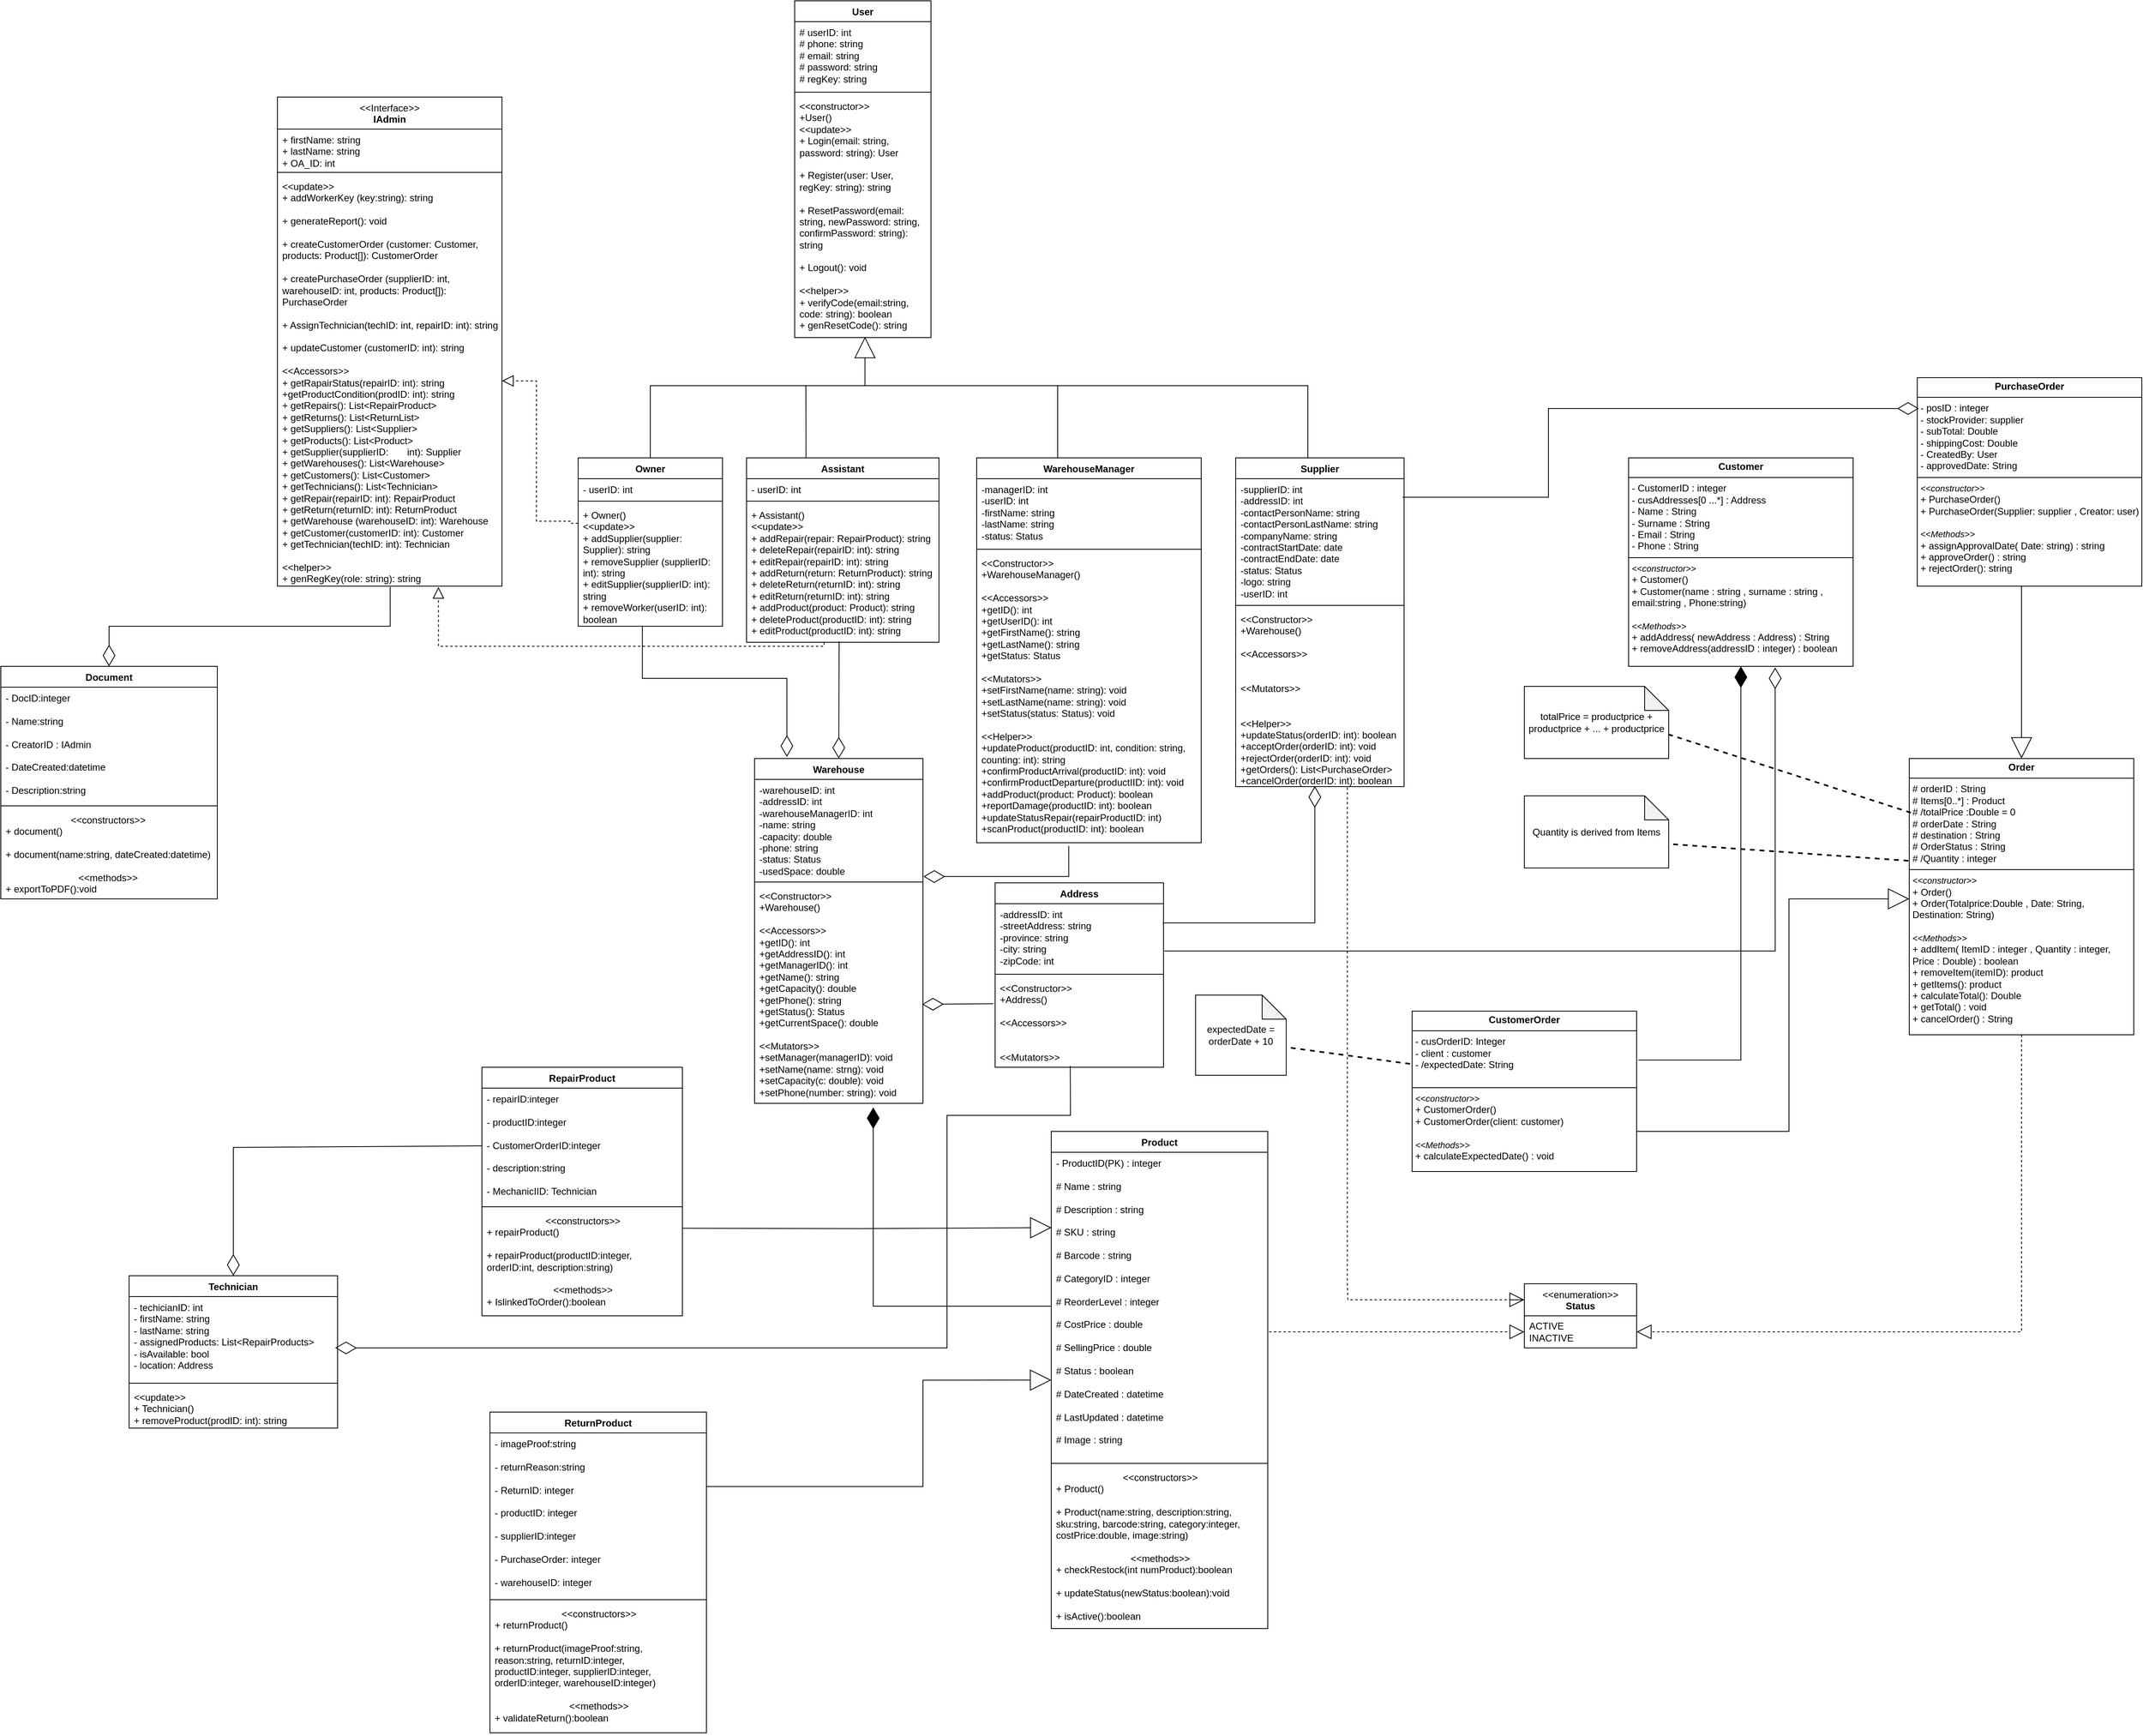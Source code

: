 <mxfile version="26.2.14">
  <diagram name="Page-1" id="67mEQ3bD3SATNO0_kSLx">
    <mxGraphModel dx="4377" dy="3923" grid="1" gridSize="10" guides="1" tooltips="1" connect="1" arrows="1" fold="1" page="1" pageScale="1" pageWidth="1654" pageHeight="2336" math="0" shadow="0">
      <root>
        <mxCell id="0" />
        <mxCell id="1" parent="0" />
        <mxCell id="h5izX7Lc-cmQl7pxuo6J-21" style="edgeStyle=orthogonalEdgeStyle;rounded=0;orthogonalLoop=1;jettySize=auto;html=1;endArrow=none;endFill=0;startFill=0;exitX=0.309;exitY=-0.002;exitDx=0;exitDy=0;exitPerimeter=0;" parent="1" source="84JUle1HEZxzxlgHdbqw-104" edge="1">
          <mxGeometry relative="1" as="geometry">
            <mxPoint x="500" y="210" as="targetPoint" />
            <mxPoint x="400" y="280" as="sourcePoint" />
            <Array as="points">
              <mxPoint x="404" y="280" />
              <mxPoint x="404" y="210" />
            </Array>
          </mxGeometry>
        </mxCell>
        <mxCell id="h5izX7Lc-cmQl7pxuo6J-22" style="edgeStyle=orthogonalEdgeStyle;rounded=0;orthogonalLoop=1;jettySize=auto;html=1;exitX=0.5;exitY=0;exitDx=0;exitDy=0;endArrow=block;endFill=0;entryX=0.516;entryY=0.997;entryDx=0;entryDy=0;entryPerimeter=0;endSize=24;" parent="1" target="84JUle1HEZxzxlgHdbqw-94" edge="1">
          <mxGeometry relative="1" as="geometry">
            <mxPoint x="717.0" y="300.0" as="sourcePoint" />
            <mxPoint x="160" y="430" as="targetPoint" />
            <Array as="points">
              <mxPoint x="718" y="300" />
              <mxPoint x="718" y="210" />
              <mxPoint x="478" y="210" />
            </Array>
          </mxGeometry>
        </mxCell>
        <mxCell id="h5izX7Lc-cmQl7pxuo6J-24" style="edgeStyle=orthogonalEdgeStyle;rounded=0;orthogonalLoop=1;jettySize=auto;html=1;endArrow=none;endFill=0;startFill=0;exitX=0.422;exitY=0.013;exitDx=0;exitDy=0;exitPerimeter=0;" parent="1" source="84JUle1HEZxzxlgHdbqw-119" edge="1">
          <mxGeometry relative="1" as="geometry">
            <mxPoint x="977" y="300" as="sourcePoint" />
            <mxPoint x="480" y="210" as="targetPoint" />
            <Array as="points">
              <mxPoint x="1029" y="300" />
              <mxPoint x="1030" y="300" />
              <mxPoint x="1030" y="210" />
            </Array>
          </mxGeometry>
        </mxCell>
        <mxCell id="h5izX7Lc-cmQl7pxuo6J-37" style="edgeStyle=orthogonalEdgeStyle;rounded=0;orthogonalLoop=1;jettySize=auto;html=1;exitX=1.002;exitY=0.328;exitDx=0;exitDy=0;endArrow=block;endFill=0;startFill=0;exitPerimeter=0;entryX=0;entryY=0.74;entryDx=0;entryDy=0;entryPerimeter=0;endSize=24;" parent="1" source="84JUle1HEZxzxlgHdbqw-27" target="84JUle1HEZxzxlgHdbqw-36" edge="1">
          <mxGeometry relative="1" as="geometry">
            <Array as="points">
              <mxPoint x="550" y="1583" />
              <mxPoint x="550" y="1450" />
            </Array>
            <mxPoint x="540" y="684.5" as="sourcePoint" />
            <mxPoint x="563" y="1080" as="targetPoint" />
          </mxGeometry>
        </mxCell>
        <mxCell id="h5izX7Lc-cmQl7pxuo6J-38" value="" style="rounded=0;orthogonalLoop=1;jettySize=auto;html=1;entryX=0;entryY=0.5;entryDx=0;entryDy=0;endArrow=block;endFill=0;exitX=0.999;exitY=0.915;exitDx=0;exitDy=0;exitPerimeter=0;endSize=24;edgeStyle=orthogonalEdgeStyle;" parent="1" edge="1">
          <mxGeometry relative="1" as="geometry">
            <mxPoint x="250.0" y="1260.78" as="sourcePoint" />
            <mxPoint x="710.25" y="1260" as="targetPoint" />
          </mxGeometry>
        </mxCell>
        <mxCell id="h5izX7Lc-cmQl7pxuo6J-53" style="edgeStyle=orthogonalEdgeStyle;rounded=0;orthogonalLoop=1;jettySize=auto;html=1;endArrow=block;endFill=0;entryX=0.5;entryY=0;entryDx=0;entryDy=0;exitX=0.5;exitY=1;exitDx=0;exitDy=0;endSize=24;" parent="1" source="Il5EfT5wbqOly2w4aAYS-8" target="Il5EfT5wbqOly2w4aAYS-1" edge="1">
          <mxGeometry relative="1" as="geometry">
            <mxPoint x="1460" y="499.059" as="sourcePoint" />
            <mxPoint x="1360" y="690" as="targetPoint" />
            <Array as="points">
              <mxPoint x="1920" y="460" />
            </Array>
          </mxGeometry>
        </mxCell>
        <mxCell id="h5izX7Lc-cmQl7pxuo6J-54" style="edgeStyle=orthogonalEdgeStyle;rounded=0;orthogonalLoop=1;jettySize=auto;html=1;endArrow=block;endFill=0;exitX=1;exitY=0.75;exitDx=0;exitDy=0;endSize=24;" parent="1" source="Il5EfT5wbqOly2w4aAYS-4" edge="1">
          <mxGeometry relative="1" as="geometry">
            <mxPoint x="1320" y="949" as="sourcePoint" />
            <mxPoint x="1780" y="850" as="targetPoint" />
            <Array as="points">
              <mxPoint x="1630" y="1140" />
              <mxPoint x="1630" y="850" />
            </Array>
          </mxGeometry>
        </mxCell>
        <mxCell id="h5izX7Lc-cmQl7pxuo6J-67" value="" style="endArrow=diamondThin;endFill=0;endSize=24;html=1;rounded=0;edgeStyle=orthogonalEdgeStyle;exitX=0.445;exitY=0.998;exitDx=0;exitDy=0;exitPerimeter=0;entryX=0.192;entryY=-0.005;entryDx=0;entryDy=0;entryPerimeter=0;" parent="1" target="84JUle1HEZxzxlgHdbqw-108" edge="1" source="84JUle1HEZxzxlgHdbqw-103">
          <mxGeometry width="160" relative="1" as="geometry">
            <mxPoint x="199.74" y="495.834" as="sourcePoint" />
            <mxPoint x="379.9" y="675.0" as="targetPoint" />
            <Array as="points">
              <mxPoint x="200" y="575" />
              <mxPoint x="380" y="575" />
            </Array>
          </mxGeometry>
        </mxCell>
        <mxCell id="h5izX7Lc-cmQl7pxuo6J-80" value="" style="endArrow=diamondThin;endFill=1;endSize=24;html=1;rounded=0;edgeStyle=orthogonalEdgeStyle;entryX=0.5;entryY=1;entryDx=0;entryDy=0;exitX=1.008;exitY=0.305;exitDx=0;exitDy=0;exitPerimeter=0;" parent="1" source="Il5EfT5wbqOly2w4aAYS-4" target="Il5EfT5wbqOly2w4aAYS-5" edge="1">
          <mxGeometry width="160" relative="1" as="geometry">
            <mxPoint x="1470" y="1000" as="sourcePoint" />
            <mxPoint x="1120" y="770" as="targetPoint" />
            <Array as="points">
              <mxPoint x="1570" y="1051" />
            </Array>
          </mxGeometry>
        </mxCell>
        <mxCell id="jMPz4g44hOtXNUfS8KBs-11" value="" style="endArrow=block;dashed=1;endFill=0;endSize=12;html=1;rounded=0;edgeStyle=orthogonalEdgeStyle;exitX=0;exitY=0.155;exitDx=0;exitDy=0;exitPerimeter=0;" parent="1" source="84JUle1HEZxzxlgHdbqw-103" target="84JUle1HEZxzxlgHdbqw-99" edge="1">
          <mxGeometry width="160" relative="1" as="geometry">
            <mxPoint x="110" y="320" as="sourcePoint" />
            <mxPoint x="-20" y="320.02" as="targetPoint" />
            <Array as="points">
              <mxPoint x="110" y="379" />
              <mxPoint x="68" y="380" />
              <mxPoint x="68" y="204" />
            </Array>
          </mxGeometry>
        </mxCell>
        <mxCell id="jMPz4g44hOtXNUfS8KBs-12" value="" style="endArrow=block;dashed=1;endFill=0;endSize=12;html=1;rounded=0;edgeStyle=orthogonalEdgeStyle;exitX=0.403;exitY=1.001;exitDx=0;exitDy=0;exitPerimeter=0;entryX=0.717;entryY=1.002;entryDx=0;entryDy=0;entryPerimeter=0;" parent="1" source="84JUle1HEZxzxlgHdbqw-107" target="84JUle1HEZxzxlgHdbqw-99" edge="1">
          <mxGeometry width="160" relative="1" as="geometry">
            <mxPoint x="590" y="751" as="sourcePoint" />
            <mxPoint x="15" y="535" as="targetPoint" />
            <Array as="points">
              <mxPoint x="427" y="535" />
              <mxPoint x="-54" y="535" />
            </Array>
          </mxGeometry>
        </mxCell>
        <mxCell id="jMPz4g44hOtXNUfS8KBs-13" value="" style="endArrow=diamondThin;endFill=0;endSize=24;html=1;rounded=0;exitX=0.502;exitY=1.002;exitDx=0;exitDy=0;entryX=0.5;entryY=0;entryDx=0;entryDy=0;exitPerimeter=0;edgeStyle=orthogonalEdgeStyle;" parent="1" source="84JUle1HEZxzxlgHdbqw-99" target="84JUle1HEZxzxlgHdbqw-76" edge="1">
          <mxGeometry width="160" relative="1" as="geometry">
            <mxPoint x="-115" y="440" as="sourcePoint" />
            <mxPoint x="-357" y="461" as="targetPoint" />
          </mxGeometry>
        </mxCell>
        <mxCell id="84JUle1HEZxzxlgHdbqw-135" style="edgeStyle=orthogonalEdgeStyle;rounded=0;orthogonalLoop=1;jettySize=auto;html=1;exitX=0.5;exitY=1;exitDx=0;exitDy=0;entryX=1;entryY=0.5;entryDx=0;entryDy=0;endArrow=block;endFill=0;endSize=16;dashed=1;" parent="1" source="Il5EfT5wbqOly2w4aAYS-1" target="84JUle1HEZxzxlgHdbqw-124" edge="1">
          <mxGeometry relative="1" as="geometry" />
        </mxCell>
        <mxCell id="Il5EfT5wbqOly2w4aAYS-1" value="&lt;p style=&quot;margin:0px;margin-top:4px;text-align:center;&quot;&gt;&lt;b&gt;Order&lt;/b&gt;&lt;/p&gt;&lt;hr size=&quot;1&quot; style=&quot;border-style:solid;&quot;&gt;&lt;p style=&quot;margin:0px;margin-left:4px;&quot;&gt;# orderID : String&lt;/p&gt;&lt;p style=&quot;margin:0px;margin-left:4px;&quot;&gt;# Items[0..*] : Product&lt;/p&gt;&lt;p style=&quot;margin:0px;margin-left:4px;&quot;&gt;# /totalPrice :Double = 0&lt;/p&gt;&lt;p style=&quot;margin:0px;margin-left:4px;&quot;&gt;# orderDate : String&lt;/p&gt;&lt;p style=&quot;margin:0px;margin-left:4px;&quot;&gt;# destination : String&lt;/p&gt;&lt;p style=&quot;margin:0px;margin-left:4px;&quot;&gt;# OrderStatus : String&lt;/p&gt;&lt;p style=&quot;margin:0px;margin-left:4px;&quot;&gt;# /Quantity : integer&lt;/p&gt;&lt;hr size=&quot;1&quot; style=&quot;border-style:solid;&quot;&gt;&lt;p style=&quot;margin:0px;margin-left:4px;&quot;&gt;&lt;span style=&quot;font-size: 11px;&quot;&gt;&lt;i&gt;&amp;lt;&amp;lt;constructor&amp;gt;&amp;gt;&lt;/i&gt;&lt;/span&gt;&lt;/p&gt;&lt;p style=&quot;margin:0px;margin-left:4px;&quot;&gt;+ Order()&lt;/p&gt;&lt;p style=&quot;margin:0px;margin-left:4px;&quot;&gt;+ Order(Totalprice:Double , Date: String, Destination: String)&lt;/p&gt;&lt;p style=&quot;margin:0px;margin-left:4px;&quot;&gt;&lt;br&gt;&lt;/p&gt;&lt;p style=&quot;margin:0px;margin-left:4px;&quot;&gt;&lt;i style=&quot;font-size: 11px;&quot;&gt;&amp;lt;&amp;lt;Methods&amp;gt;&amp;gt;&lt;/i&gt;&lt;/p&gt;&lt;p style=&quot;margin:0px;margin-left:4px;&quot;&gt;+ addItem( ItemID : integer , Quantity : integer, Price : Double) : boolean&lt;/p&gt;&lt;p style=&quot;margin:0px;margin-left:4px;&quot;&gt;+ removeItem(itemID): product&lt;/p&gt;&lt;p style=&quot;margin:0px;margin-left:4px;&quot;&gt;+ getItems(): product&lt;/p&gt;&lt;p style=&quot;margin:0px;margin-left:4px;&quot;&gt;+ calculateTotal(): Double&lt;/p&gt;&lt;p style=&quot;margin:0px;margin-left:4px;&quot;&gt;+ getTotal() : void&lt;/p&gt;&lt;p style=&quot;margin:0px;margin-left:4px;&quot;&gt;+ cancelOrder() : String&lt;/p&gt;&lt;p style=&quot;margin:0px;margin-left:4px;&quot;&gt;&lt;br&gt;&lt;/p&gt;" style="verticalAlign=top;align=left;overflow=fill;html=1;whiteSpace=wrap;" parent="1" vertex="1">
          <mxGeometry x="1780" y="675" width="280" height="344.5" as="geometry" />
        </mxCell>
        <mxCell id="Il5EfT5wbqOly2w4aAYS-2" value="expectedDate = orderDate + 10" style="shape=note;whiteSpace=wrap;html=1;backgroundOutline=1;darkOpacity=0.05;" parent="1" vertex="1">
          <mxGeometry x="890" y="970" width="113" height="100" as="geometry" />
        </mxCell>
        <mxCell id="Il5EfT5wbqOly2w4aAYS-3" value="totalPrice = productprice + productprice + ... + productprice" style="shape=note;whiteSpace=wrap;html=1;backgroundOutline=1;darkOpacity=0.05;" parent="1" vertex="1">
          <mxGeometry x="1300" y="585" width="180" height="90" as="geometry" />
        </mxCell>
        <mxCell id="Il5EfT5wbqOly2w4aAYS-4" value="&lt;p style=&quot;margin:0px;margin-top:4px;text-align:center;&quot;&gt;&lt;b&gt;CustomerOrder&lt;/b&gt;&lt;/p&gt;&lt;hr size=&quot;1&quot; style=&quot;border-style:solid;&quot;&gt;&lt;p style=&quot;margin:0px;margin-left:4px;&quot;&gt;- cusOrderID: Integer&lt;/p&gt;&lt;p style=&quot;margin:0px;margin-left:4px;&quot;&gt;- client : customer&lt;/p&gt;&lt;p style=&quot;margin:0px;margin-left:4px;&quot;&gt;- /expectedDate: String&lt;/p&gt;&lt;p style=&quot;margin:0px;margin-left:4px;&quot;&gt;&lt;br&gt;&lt;/p&gt;&lt;hr size=&quot;1&quot; style=&quot;border-style:solid;&quot;&gt;&lt;p style=&quot;margin:0px;margin-left:4px;&quot;&gt;&lt;span style=&quot;font-size: 11px;&quot;&gt;&lt;i&gt;&amp;lt;&amp;lt;constructor&amp;gt;&amp;gt;&lt;/i&gt;&lt;/span&gt;&lt;/p&gt;&lt;p style=&quot;margin:0px;margin-left:4px;&quot;&gt;+ CustomerOrder()&lt;/p&gt;&lt;p style=&quot;margin:0px;margin-left:4px;&quot;&gt;+ CustomerOrder(client: customer)&lt;/p&gt;&lt;p style=&quot;margin:0px;margin-left:4px;&quot;&gt;&lt;br&gt;&lt;/p&gt;&lt;p style=&quot;margin:0px;margin-left:4px;&quot;&gt;&lt;i style=&quot;font-size: 11px;&quot;&gt;&amp;lt;&amp;lt;Methods&amp;gt;&amp;gt;&lt;/i&gt;&lt;/p&gt;&lt;p style=&quot;margin:0px;margin-left:4px;&quot;&gt;+ calculateExpectedDate() : void&lt;/p&gt;&lt;p style=&quot;margin:0px;margin-left:4px;&quot;&gt;&lt;br&gt;&lt;/p&gt;&lt;p style=&quot;margin:0px;margin-left:4px;&quot;&gt;&lt;br&gt;&lt;/p&gt;" style="verticalAlign=top;align=left;overflow=fill;html=1;whiteSpace=wrap;" parent="1" vertex="1">
          <mxGeometry x="1160" y="990" width="280" height="200" as="geometry" />
        </mxCell>
        <mxCell id="Il5EfT5wbqOly2w4aAYS-5" value="&lt;p style=&quot;margin:0px;margin-top:4px;text-align:center;&quot;&gt;&lt;b&gt;Customer&lt;/b&gt;&lt;/p&gt;&lt;hr size=&quot;1&quot; style=&quot;border-style:solid;&quot;&gt;&lt;p style=&quot;margin:0px;margin-left:4px;&quot;&gt;- CustomerID : integer&lt;/p&gt;&lt;p style=&quot;margin:0px;margin-left:4px;&quot;&gt;- cusAddresses[0 ...*] : Address&lt;/p&gt;&lt;p style=&quot;margin:0px;margin-left:4px;&quot;&gt;- Name : String&lt;/p&gt;&lt;p style=&quot;margin:0px;margin-left:4px;&quot;&gt;- Surname : String&lt;/p&gt;&lt;p style=&quot;margin:0px;margin-left:4px;&quot;&gt;- Email : String&lt;/p&gt;&lt;p style=&quot;margin:0px;margin-left:4px;&quot;&gt;- Phone : String&lt;/p&gt;&lt;hr size=&quot;1&quot; style=&quot;border-style:solid;&quot;&gt;&lt;p style=&quot;margin:0px;margin-left:4px;&quot;&gt;&lt;span style=&quot;font-size: 11px;&quot;&gt;&lt;i&gt;&amp;lt;&amp;lt;constructor&amp;gt;&amp;gt;&lt;/i&gt;&lt;/span&gt;&lt;/p&gt;&lt;p style=&quot;margin:0px;margin-left:4px;&quot;&gt;+ Customer()&lt;/p&gt;&lt;p style=&quot;margin:0px;margin-left:4px;&quot;&gt;+ Customer(name : string , surname : string , email:string , Phone:string)&lt;/p&gt;&lt;p style=&quot;margin:0px;margin-left:4px;&quot;&gt;&lt;br&gt;&lt;/p&gt;&lt;p style=&quot;margin:0px;margin-left:4px;&quot;&gt;&lt;i style=&quot;font-size: 11px;&quot;&gt;&amp;lt;&amp;lt;Methods&amp;gt;&amp;gt;&lt;/i&gt;&lt;/p&gt;&lt;p style=&quot;margin:0px;margin-left:4px;&quot;&gt;+ addAddress( newAddress : Address) : String&lt;/p&gt;&lt;p style=&quot;margin:0px;margin-left:4px;&quot;&gt;+ removeAddress(addressID : integer) : boolean&lt;/p&gt;&lt;p style=&quot;margin:0px;margin-left:4px;&quot;&gt;&lt;br&gt;&lt;/p&gt;&lt;p style=&quot;margin:0px;margin-left:4px;&quot;&gt;&lt;br&gt;&lt;/p&gt;" style="verticalAlign=top;align=left;overflow=fill;html=1;whiteSpace=wrap;" parent="1" vertex="1">
          <mxGeometry x="1430" y="300" width="280" height="260" as="geometry" />
        </mxCell>
        <mxCell id="Il5EfT5wbqOly2w4aAYS-8" value="&lt;p style=&quot;margin:0px;margin-top:4px;text-align:center;&quot;&gt;&lt;b&gt;PurchaseOrder&lt;/b&gt;&lt;/p&gt;&lt;hr size=&quot;1&quot; style=&quot;border-style:solid;&quot;&gt;&lt;p style=&quot;margin:0px;margin-left:4px;&quot;&gt;- posID : integer&lt;/p&gt;&lt;p style=&quot;margin:0px;margin-left:4px;&quot;&gt;- stockProvider: supplier&lt;/p&gt;&lt;p style=&quot;margin:0px;margin-left:4px;&quot;&gt;- subTotal: Double&lt;/p&gt;&lt;p style=&quot;margin:0px;margin-left:4px;&quot;&gt;- shippingCost: Double&lt;/p&gt;&lt;p style=&quot;margin:0px;margin-left:4px;&quot;&gt;- CreatedBy: User&lt;/p&gt;&lt;p style=&quot;margin:0px;margin-left:4px;&quot;&gt;- approvedDate: String&lt;/p&gt;&lt;hr size=&quot;1&quot; style=&quot;border-style:solid;&quot;&gt;&lt;p style=&quot;margin:0px;margin-left:4px;&quot;&gt;&lt;span style=&quot;font-size: 11px;&quot;&gt;&lt;i&gt;&amp;lt;&amp;lt;constructor&amp;gt;&amp;gt;&lt;/i&gt;&lt;/span&gt;&lt;/p&gt;&lt;p style=&quot;margin:0px;margin-left:4px;&quot;&gt;+ PurchaseOrder()&lt;/p&gt;&lt;p style=&quot;margin:0px;margin-left:4px;&quot;&gt;+ PurchaseOrder(Supplier: supplier , Creator: user)&lt;/p&gt;&lt;p style=&quot;margin:0px;margin-left:4px;&quot;&gt;&lt;br&gt;&lt;/p&gt;&lt;p style=&quot;margin:0px;margin-left:4px;&quot;&gt;&lt;i style=&quot;font-size: 11px;&quot;&gt;&amp;lt;&amp;lt;Methods&amp;gt;&amp;gt;&lt;/i&gt;&lt;/p&gt;&lt;p style=&quot;margin:0px;margin-left:4px;&quot;&gt;+ assignApprovalDate( Date: string) : string&lt;/p&gt;&lt;p style=&quot;margin:0px;margin-left:4px;&quot;&gt;+ approveOrder() : string&lt;/p&gt;&lt;p style=&quot;margin:0px;margin-left:4px;&quot;&gt;+ rejectOrder(): string&lt;/p&gt;&lt;p style=&quot;margin:0px;margin-left:4px;&quot;&gt;&lt;br&gt;&lt;/p&gt;&lt;p style=&quot;margin:0px;margin-left:4px;&quot;&gt;&lt;br&gt;&lt;/p&gt;" style="verticalAlign=top;align=left;overflow=fill;html=1;whiteSpace=wrap;" parent="1" vertex="1">
          <mxGeometry x="1790" y="200" width="280" height="260" as="geometry" />
        </mxCell>
        <mxCell id="Il5EfT5wbqOly2w4aAYS-9" value="Quantity is derived from Items" style="shape=note;whiteSpace=wrap;html=1;backgroundOutline=1;darkOpacity=0.05;" parent="1" vertex="1">
          <mxGeometry x="1300" y="721.5" width="180" height="90" as="geometry" />
        </mxCell>
        <mxCell id="Il5EfT5wbqOly2w4aAYS-11" value="" style="endArrow=diamondThin;endFill=0;endSize=24;html=1;rounded=0;exitX=0.991;exitY=0.15;exitDx=0;exitDy=0;entryX=0.007;entryY=0.148;entryDx=0;entryDy=0;entryPerimeter=0;exitPerimeter=0;edgeStyle=orthogonalEdgeStyle;" parent="1" source="84JUle1HEZxzxlgHdbqw-120" target="Il5EfT5wbqOly2w4aAYS-8" edge="1">
          <mxGeometry width="160" relative="1" as="geometry">
            <mxPoint x="1057" y="339" as="sourcePoint" />
            <mxPoint x="1277" y="200" as="targetPoint" />
            <Array as="points">
              <mxPoint x="1330" y="349" />
              <mxPoint x="1330" y="238" />
            </Array>
          </mxGeometry>
        </mxCell>
        <mxCell id="Il5EfT5wbqOly2w4aAYS-13" value="" style="endArrow=none;startArrow=none;endFill=0;startFill=0;endSize=8;html=1;verticalAlign=bottom;labelBackgroundColor=none;strokeWidth=2;rounded=0;entryX=0;entryY=0;entryDx=180;entryDy=60;entryPerimeter=0;exitX=0.007;exitY=0.196;exitDx=0;exitDy=0;dashed=1;exitPerimeter=0;" parent="1" source="Il5EfT5wbqOly2w4aAYS-1" target="Il5EfT5wbqOly2w4aAYS-3" edge="1">
          <mxGeometry width="160" relative="1" as="geometry">
            <mxPoint x="1470" y="740" as="sourcePoint" />
            <mxPoint x="1630" y="740" as="targetPoint" />
          </mxGeometry>
        </mxCell>
        <mxCell id="Il5EfT5wbqOly2w4aAYS-14" value="" style="endArrow=none;startArrow=none;endFill=0;startFill=0;endSize=8;html=1;verticalAlign=bottom;labelBackgroundColor=none;strokeWidth=2;rounded=0;entryX=0;entryY=0;entryDx=180;entryDy=60;entryPerimeter=0;exitX=-0.004;exitY=0.37;exitDx=0;exitDy=0;dashed=1;exitPerimeter=0;" parent="1" source="Il5EfT5wbqOly2w4aAYS-1" target="Il5EfT5wbqOly2w4aAYS-9" edge="1">
          <mxGeometry width="160" relative="1" as="geometry">
            <mxPoint x="1820" y="861" as="sourcePoint" />
            <mxPoint x="1950" y="820" as="targetPoint" />
          </mxGeometry>
        </mxCell>
        <mxCell id="Il5EfT5wbqOly2w4aAYS-15" value="" style="endArrow=none;startArrow=none;endFill=0;startFill=0;endSize=8;html=1;verticalAlign=bottom;labelBackgroundColor=none;strokeWidth=2;rounded=0;entryX=0;entryY=0;entryDx=113;entryDy=65;entryPerimeter=0;exitX=-0.009;exitY=0.329;exitDx=0;exitDy=0;dashed=1;exitPerimeter=0;" parent="1" source="Il5EfT5wbqOly2w4aAYS-4" target="Il5EfT5wbqOly2w4aAYS-2" edge="1">
          <mxGeometry width="160" relative="1" as="geometry">
            <mxPoint x="1109" y="885.5" as="sourcePoint" />
            <mxPoint x="1010" y="894.5" as="targetPoint" />
          </mxGeometry>
        </mxCell>
        <mxCell id="84JUle1HEZxzxlgHdbqw-26" value="ReturnProduct" style="swimlane;fontStyle=1;align=center;verticalAlign=top;childLayout=stackLayout;horizontal=1;startSize=26;horizontalStack=0;resizeParent=1;resizeParentMax=0;resizeLast=0;collapsible=1;marginBottom=0;whiteSpace=wrap;html=1;" parent="1" vertex="1">
          <mxGeometry x="10" y="1490" width="270" height="400" as="geometry" />
        </mxCell>
        <mxCell id="84JUle1HEZxzxlgHdbqw-27" value="- imageProof:string&lt;div&gt;&lt;br&gt;&lt;/div&gt;&lt;div&gt;- returnReason:string&lt;br&gt;&lt;div&gt;&lt;br&gt;&lt;/div&gt;&lt;div&gt;- ReturnID: integer&lt;/div&gt;&lt;div&gt;&lt;br&gt;&lt;/div&gt;&lt;div&gt;- productID: integer&lt;/div&gt;&lt;div&gt;&lt;br&gt;&lt;/div&gt;&lt;div&gt;- supplierID:integer&lt;/div&gt;&lt;div&gt;&lt;br&gt;&lt;/div&gt;&lt;div&gt;- PurchaseOrder: integer&lt;/div&gt;&lt;div&gt;&lt;br&gt;&lt;/div&gt;&lt;div&gt;- warehouseID: integer&lt;/div&gt;&lt;div&gt;&lt;br&gt;&lt;/div&gt;&lt;/div&gt;" style="text;strokeColor=none;fillColor=none;align=left;verticalAlign=top;spacingLeft=4;spacingRight=4;overflow=hidden;rotatable=0;points=[[0,0.5],[1,0.5]];portConstraint=eastwest;whiteSpace=wrap;html=1;" parent="84JUle1HEZxzxlgHdbqw-26" vertex="1">
          <mxGeometry y="26" width="270" height="204" as="geometry" />
        </mxCell>
        <mxCell id="84JUle1HEZxzxlgHdbqw-28" value="" style="line;strokeWidth=1;fillColor=none;align=left;verticalAlign=middle;spacingTop=-1;spacingLeft=3;spacingRight=3;rotatable=0;labelPosition=right;points=[];portConstraint=eastwest;strokeColor=inherit;" parent="84JUle1HEZxzxlgHdbqw-26" vertex="1">
          <mxGeometry y="230" width="270" height="8" as="geometry" />
        </mxCell>
        <mxCell id="84JUle1HEZxzxlgHdbqw-29" value="&lt;div style=&quot;text-align: center;&quot;&gt;&lt;span style=&quot;background-color: transparent; color: light-dark(rgb(0, 0, 0), rgb(255, 255, 255));&quot;&gt;&amp;lt;&amp;lt;constructors&amp;gt;&amp;gt;&lt;/span&gt;&lt;/div&gt;&lt;div&gt;+ returnProduct()&lt;/div&gt;&lt;div&gt;&lt;br&gt;&lt;/div&gt;&lt;div&gt;+ returnProduct(imageProof:string, reason:string, returnID:integer, productID:integer, supplierID:integer, orderID:integer, warehouseID:integer&lt;span style=&quot;background-color: transparent; color: light-dark(rgb(0, 0, 0), rgb(255, 255, 255));&quot;&gt;)&lt;/span&gt;&lt;/div&gt;&lt;div&gt;&lt;span style=&quot;background-color: transparent; color: light-dark(rgb(0, 0, 0), rgb(255, 255, 255));&quot;&gt;&lt;br&gt;&lt;/span&gt;&lt;/div&gt;&lt;div style=&quot;text-align: center;&quot;&gt;&lt;span style=&quot;background-color: transparent; color: light-dark(rgb(0, 0, 0), rgb(255, 255, 255));&quot;&gt;&amp;lt;&amp;lt;methods&amp;gt;&amp;gt;&lt;/span&gt;&lt;/div&gt;&lt;div&gt;&lt;span style=&quot;background-color: transparent; color: light-dark(rgb(0, 0, 0), rgb(255, 255, 255));&quot;&gt;+ validateReturn():boolean&lt;/span&gt;&lt;/div&gt;" style="text;strokeColor=none;fillColor=none;align=left;verticalAlign=top;spacingLeft=4;spacingRight=4;overflow=hidden;rotatable=0;points=[[0,0.5],[1,0.5]];portConstraint=eastwest;whiteSpace=wrap;html=1;" parent="84JUle1HEZxzxlgHdbqw-26" vertex="1">
          <mxGeometry y="238" width="270" height="162" as="geometry" />
        </mxCell>
        <mxCell id="84JUle1HEZxzxlgHdbqw-31" value="RepairProduct" style="swimlane;fontStyle=1;align=center;verticalAlign=top;childLayout=stackLayout;horizontal=1;startSize=26;horizontalStack=0;resizeParent=1;resizeParentMax=0;resizeLast=0;collapsible=1;marginBottom=0;whiteSpace=wrap;html=1;" parent="1" vertex="1">
          <mxGeometry y="1060" width="250" height="310" as="geometry" />
        </mxCell>
        <mxCell id="84JUle1HEZxzxlgHdbqw-32" value="- repairID:integer&lt;div&gt;&lt;br&gt;&lt;/div&gt;&lt;div&gt;- productID:integer&lt;/div&gt;&lt;div&gt;&lt;br&gt;&lt;/div&gt;&lt;div&gt;- CustomerOrderID:integer&lt;/div&gt;&lt;div&gt;&lt;br&gt;&lt;/div&gt;&lt;div&gt;- description:string&lt;/div&gt;&lt;div&gt;&lt;br&gt;&lt;/div&gt;&lt;div&gt;- MechanicIID: Technician&lt;/div&gt;" style="text;strokeColor=none;fillColor=none;align=left;verticalAlign=top;spacingLeft=4;spacingRight=4;overflow=hidden;rotatable=0;points=[[0,0.5],[1,0.5]];portConstraint=eastwest;whiteSpace=wrap;html=1;" parent="84JUle1HEZxzxlgHdbqw-31" vertex="1">
          <mxGeometry y="26" width="250" height="144" as="geometry" />
        </mxCell>
        <mxCell id="84JUle1HEZxzxlgHdbqw-33" value="" style="line;strokeWidth=1;fillColor=none;align=left;verticalAlign=middle;spacingTop=-1;spacingLeft=3;spacingRight=3;rotatable=0;labelPosition=right;points=[];portConstraint=eastwest;strokeColor=inherit;" parent="84JUle1HEZxzxlgHdbqw-31" vertex="1">
          <mxGeometry y="170" width="250" height="8" as="geometry" />
        </mxCell>
        <mxCell id="84JUle1HEZxzxlgHdbqw-34" value="&lt;div style=&quot;text-align: center;&quot;&gt;&lt;span style=&quot;background-color: transparent; color: light-dark(rgb(0, 0, 0), rgb(255, 255, 255));&quot;&gt;&amp;lt;&amp;lt;constructors&amp;gt;&amp;gt;&lt;/span&gt;&lt;/div&gt;&lt;div&gt;+ repairProduct()&lt;/div&gt;&lt;div&gt;&lt;br&gt;&lt;/div&gt;&lt;div&gt;+ repairProduct(productID:integer, orderID:int, description:string)&lt;/div&gt;&lt;div&gt;&lt;br&gt;&lt;/div&gt;&lt;div style=&quot;text-align: center;&quot;&gt;&amp;lt;&amp;lt;methods&amp;gt;&amp;gt;&lt;/div&gt;&lt;div&gt;+ IslinkedToOrder():boolean&lt;/div&gt;&lt;div&gt;&lt;br&gt;&lt;/div&gt;" style="text;strokeColor=none;fillColor=none;align=left;verticalAlign=top;spacingLeft=4;spacingRight=4;overflow=hidden;rotatable=0;points=[[0,0.5],[1,0.5]];portConstraint=eastwest;whiteSpace=wrap;html=1;" parent="84JUle1HEZxzxlgHdbqw-31" vertex="1">
          <mxGeometry y="178" width="250" height="132" as="geometry" />
        </mxCell>
        <mxCell id="84JUle1HEZxzxlgHdbqw-35" value="Product" style="swimlane;fontStyle=1;align=center;verticalAlign=top;childLayout=stackLayout;horizontal=1;startSize=26;horizontalStack=0;resizeParent=1;resizeParentMax=0;resizeLast=0;collapsible=1;marginBottom=0;whiteSpace=wrap;html=1;" parent="1" vertex="1">
          <mxGeometry x="710" y="1140" width="270" height="620" as="geometry">
            <mxRectangle x="180" y="555" width="80" height="30" as="alternateBounds" />
          </mxGeometry>
        </mxCell>
        <mxCell id="84JUle1HEZxzxlgHdbqw-36" value="&lt;div&gt;- ProductID(PK) : integer&lt;div&gt;&lt;br&gt;&lt;/div&gt;&lt;div&gt;# Name : string&amp;nbsp; &amp;nbsp; &amp;nbsp; &amp;nbsp; &amp;nbsp; &amp;nbsp; &amp;nbsp; &amp;nbsp; &amp;nbsp; &amp;nbsp;&lt;/div&gt;&lt;div&gt;&lt;br&gt;&lt;/div&gt;&lt;div&gt;# Description : string&amp;nbsp; &amp;nbsp; &amp;nbsp; &amp;nbsp;&lt;/div&gt;&lt;div&gt;&lt;br&gt;&lt;/div&gt;&lt;div&gt;# SKU : string&amp;nbsp; &amp;nbsp; &amp;nbsp; &amp;nbsp; &amp;nbsp; &amp;nbsp; &amp;nbsp; &amp;nbsp; &amp;nbsp; &amp;nbsp; &amp;nbsp;&lt;/div&gt;&lt;div&gt;&lt;br&gt;&lt;/div&gt;&lt;div&gt;# Barcode : string&amp;nbsp; &amp;nbsp; &amp;nbsp; &amp;nbsp; &amp;nbsp; &amp;nbsp; &amp;nbsp; &amp;nbsp;&lt;/div&gt;&lt;div&gt;&lt;br&gt;&lt;/div&gt;&lt;div&gt;# CategoryID : integer&lt;/div&gt;&lt;div&gt;&lt;br&gt;&lt;/div&gt;&lt;div&gt;# ReorderLevel : integer&amp;nbsp; &amp;nbsp; &amp;nbsp; &amp;nbsp;&lt;/div&gt;&lt;div&gt;&lt;br&gt;&lt;/div&gt;&lt;div&gt;# CostPrice : double&amp;nbsp; &amp;nbsp; &amp;nbsp; &amp;nbsp; &amp;nbsp; &amp;nbsp; &amp;nbsp;&lt;/div&gt;&lt;div&gt;&lt;br&gt;&lt;/div&gt;&lt;div&gt;# SellingPrice : double&amp;nbsp; &amp;nbsp; &amp;nbsp; &amp;nbsp; &amp;nbsp;&lt;/div&gt;&lt;div&gt;&lt;br&gt;&lt;/div&gt;&lt;div&gt;# Status : boolean&lt;/div&gt;&lt;div&gt;&amp;nbsp; &amp;nbsp; &amp;nbsp; &amp;nbsp; &amp;nbsp; &amp;nbsp; &amp;nbsp; &amp;nbsp; &amp;nbsp;&amp;nbsp;&lt;/div&gt;&lt;div&gt;# DateCreated : datetime&amp;nbsp; &amp;nbsp; &amp;nbsp;&amp;nbsp;&lt;/div&gt;&lt;div&gt;&lt;br&gt;&lt;/div&gt;&lt;div&gt;# LastUpdated : datetime&amp;nbsp; &amp;nbsp; &amp;nbsp; &amp;nbsp;&amp;nbsp;&lt;/div&gt;&lt;div&gt;&lt;br&gt;&lt;/div&gt;&lt;div&gt;# Image : string&amp;nbsp; &amp;nbsp; &amp;nbsp; &amp;nbsp; &amp;nbsp; &amp;nbsp; &amp;nbsp; &amp;nbsp;&lt;/div&gt;&lt;div&gt;&lt;br&gt;&lt;/div&gt;&lt;div&gt;&lt;br&gt;&lt;/div&gt;&lt;/div&gt;" style="text;strokeColor=none;fillColor=none;align=left;verticalAlign=top;spacingLeft=4;spacingRight=4;overflow=hidden;rotatable=0;points=[[0,0.5],[1,0.5]];portConstraint=eastwest;whiteSpace=wrap;html=1;" parent="84JUle1HEZxzxlgHdbqw-35" vertex="1">
          <mxGeometry y="26" width="270" height="384" as="geometry" />
        </mxCell>
        <mxCell id="84JUle1HEZxzxlgHdbqw-37" value="" style="line;strokeWidth=1;fillColor=none;align=left;verticalAlign=middle;spacingTop=-1;spacingLeft=3;spacingRight=3;rotatable=0;labelPosition=right;points=[];portConstraint=eastwest;strokeColor=inherit;" parent="84JUle1HEZxzxlgHdbqw-35" vertex="1">
          <mxGeometry y="410" width="270" height="8" as="geometry" />
        </mxCell>
        <mxCell id="84JUle1HEZxzxlgHdbqw-38" value="&lt;div style=&quot;text-align: center;&quot;&gt;&lt;span style=&quot;background-color: transparent; color: light-dark(rgb(0, 0, 0), rgb(255, 255, 255));&quot;&gt;&amp;lt;&amp;lt;constructors&amp;gt;&amp;gt;&lt;/span&gt;&lt;/div&gt;&lt;div&gt;+ Product()&lt;/div&gt;&lt;div&gt;&lt;br&gt;&lt;/div&gt;&lt;div&gt;+ Product(name:string, description:string, sku:string, barcode:string, category:integer, costPrice:double, image:string)&lt;/div&gt;&lt;div&gt;&lt;br&gt;&lt;/div&gt;&lt;div style=&quot;text-align: center;&quot;&gt;&amp;lt;&amp;lt;methods&amp;gt;&amp;gt;&lt;/div&gt;&lt;div&gt;+ checkRestock(int numProduct):boolean&lt;/div&gt;&lt;div&gt;&lt;br&gt;&lt;/div&gt;&lt;div&gt;+ updateStatus(newStatus:boolean):void&lt;/div&gt;&lt;div&gt;&lt;br&gt;&lt;/div&gt;&lt;div&gt;+ isActive():boolean&lt;/div&gt;&lt;div&gt;&lt;br&gt;&lt;/div&gt;&lt;div&gt;+&lt;/div&gt;" style="text;strokeColor=none;fillColor=none;align=left;verticalAlign=top;spacingLeft=4;spacingRight=4;overflow=hidden;rotatable=0;points=[[0,0.5],[1,0.5]];portConstraint=eastwest;whiteSpace=wrap;html=1;" parent="84JUle1HEZxzxlgHdbqw-35" vertex="1">
          <mxGeometry y="418" width="270" height="202" as="geometry" />
        </mxCell>
        <mxCell id="84JUle1HEZxzxlgHdbqw-76" value="Document" style="swimlane;fontStyle=1;align=center;verticalAlign=top;childLayout=stackLayout;horizontal=1;startSize=26;horizontalStack=0;resizeParent=1;resizeParentMax=0;resizeLast=0;collapsible=1;marginBottom=0;whiteSpace=wrap;html=1;" parent="1" vertex="1">
          <mxGeometry x="-600" y="560" width="270" height="290" as="geometry" />
        </mxCell>
        <mxCell id="84JUle1HEZxzxlgHdbqw-77" value="- DocID:integer&lt;div&gt;&lt;br&gt;&lt;/div&gt;&lt;div&gt;- Name:string&lt;/div&gt;&lt;div&gt;&lt;br&gt;&lt;/div&gt;&lt;div&gt;- CreatorID : IAdmin&lt;/div&gt;&lt;div&gt;&lt;br&gt;&lt;/div&gt;&lt;div&gt;- DateCreated:datetime&lt;/div&gt;&lt;div&gt;&lt;br&gt;&lt;/div&gt;&lt;div&gt;- Description:string&lt;/div&gt;" style="text;strokeColor=none;fillColor=none;align=left;verticalAlign=top;spacingLeft=4;spacingRight=4;overflow=hidden;rotatable=0;points=[[0,0.5],[1,0.5]];portConstraint=eastwest;whiteSpace=wrap;html=1;" parent="84JUle1HEZxzxlgHdbqw-76" vertex="1">
          <mxGeometry y="26" width="270" height="144" as="geometry" />
        </mxCell>
        <mxCell id="84JUle1HEZxzxlgHdbqw-78" value="" style="line;strokeWidth=1;fillColor=none;align=left;verticalAlign=middle;spacingTop=-1;spacingLeft=3;spacingRight=3;rotatable=0;labelPosition=right;points=[];portConstraint=eastwest;strokeColor=inherit;" parent="84JUle1HEZxzxlgHdbqw-76" vertex="1">
          <mxGeometry y="170" width="270" height="8" as="geometry" />
        </mxCell>
        <mxCell id="84JUle1HEZxzxlgHdbqw-79" value="&lt;div style=&quot;text-align: center;&quot;&gt;&lt;span style=&quot;background-color: transparent; color: light-dark(rgb(0, 0, 0), rgb(255, 255, 255));&quot;&gt;&amp;lt;&amp;lt;constructors&amp;gt;&amp;gt;&lt;/span&gt;&lt;/div&gt;&lt;div&gt;+ document()&lt;/div&gt;&lt;div&gt;&lt;br&gt;&lt;/div&gt;&lt;div&gt;+ document(name:string, dateCreated:datetime)&lt;/div&gt;&lt;div&gt;&lt;br&gt;&lt;/div&gt;&lt;div style=&quot;text-align: center;&quot;&gt;&amp;lt;&amp;lt;methods&amp;gt;&amp;gt;&lt;/div&gt;&lt;div&gt;+ exportToPDF():void&lt;/div&gt;" style="text;strokeColor=none;fillColor=none;align=left;verticalAlign=top;spacingLeft=4;spacingRight=4;overflow=hidden;rotatable=0;points=[[0,0.5],[1,0.5]];portConstraint=eastwest;whiteSpace=wrap;html=1;" parent="84JUle1HEZxzxlgHdbqw-76" vertex="1">
          <mxGeometry y="178" width="270" height="112" as="geometry" />
        </mxCell>
        <mxCell id="84JUle1HEZxzxlgHdbqw-91" value="User" style="swimlane;fontStyle=1;align=center;verticalAlign=top;childLayout=stackLayout;horizontal=1;startSize=26;horizontalStack=0;resizeParent=1;resizeParentMax=0;resizeLast=0;collapsible=1;marginBottom=0;whiteSpace=wrap;html=1;" parent="1" vertex="1">
          <mxGeometry x="390" y="-270" width="170" height="420" as="geometry" />
        </mxCell>
        <mxCell id="84JUle1HEZxzxlgHdbqw-92" value="# userID: int&lt;div&gt;# phone: string&lt;/div&gt;&lt;div&gt;# email: string&lt;/div&gt;&lt;div&gt;# password: string&lt;/div&gt;&lt;div&gt;# regKey: string&lt;/div&gt;" style="text;strokeColor=none;fillColor=none;align=left;verticalAlign=top;spacingLeft=4;spacingRight=4;overflow=hidden;rotatable=0;points=[[0,0.5],[1,0.5]];portConstraint=eastwest;whiteSpace=wrap;html=1;" parent="84JUle1HEZxzxlgHdbqw-91" vertex="1">
          <mxGeometry y="26" width="170" height="84" as="geometry" />
        </mxCell>
        <mxCell id="84JUle1HEZxzxlgHdbqw-93" value="" style="line;strokeWidth=1;fillColor=none;align=left;verticalAlign=middle;spacingTop=-1;spacingLeft=3;spacingRight=3;rotatable=0;labelPosition=right;points=[];portConstraint=eastwest;strokeColor=inherit;" parent="84JUle1HEZxzxlgHdbqw-91" vertex="1">
          <mxGeometry y="110" width="170" height="8" as="geometry" />
        </mxCell>
        <mxCell id="84JUle1HEZxzxlgHdbqw-94" value="&lt;div&gt;&amp;lt;&amp;lt;constructor&amp;gt;&amp;gt;&lt;/div&gt;&lt;div&gt;+User()&lt;/div&gt;&lt;div&gt;&amp;lt;&amp;lt;update&amp;gt;&amp;gt;&lt;/div&gt;+ Login(email: string, password: string): User&lt;div&gt;&lt;br&gt;&lt;div&gt;+ Register(user: User, regKey: string): string&lt;/div&gt;&lt;div&gt;&lt;br&gt;&lt;/div&gt;&lt;div&gt;+ ResetPassword(email: string, newPassword: string, confirmPassword: string): string&lt;/div&gt;&lt;div&gt;&lt;br&gt;&lt;/div&gt;&lt;div&gt;+ Logout(): void&lt;/div&gt;&lt;div&gt;&lt;br&gt;&lt;/div&gt;&lt;div&gt;&amp;lt;&amp;lt;helper&amp;gt;&amp;gt;&lt;/div&gt;&lt;div&gt;+ verifyCode(email:string, code: string): boolean&lt;/div&gt;&lt;div&gt;+ genResetCode(): string&lt;/div&gt;&lt;/div&gt;" style="text;strokeColor=none;fillColor=none;align=left;verticalAlign=top;spacingLeft=4;spacingRight=4;overflow=hidden;rotatable=0;points=[[0,0.5],[1,0.5]];portConstraint=eastwest;whiteSpace=wrap;html=1;" parent="84JUle1HEZxzxlgHdbqw-91" vertex="1">
          <mxGeometry y="118" width="170" height="302" as="geometry" />
        </mxCell>
        <mxCell id="84JUle1HEZxzxlgHdbqw-95" style="edgeStyle=orthogonalEdgeStyle;rounded=0;orthogonalLoop=1;jettySize=auto;html=1;exitX=0.5;exitY=0;exitDx=0;exitDy=0;endArrow=none;endFill=0;startFill=0;" parent="1" source="84JUle1HEZxzxlgHdbqw-100" edge="1">
          <mxGeometry relative="1" as="geometry">
            <mxPoint x="530" y="210" as="targetPoint" />
            <mxPoint x="197" y="300" as="sourcePoint" />
            <Array as="points">
              <mxPoint x="210" y="210" />
            </Array>
          </mxGeometry>
        </mxCell>
        <mxCell id="84JUle1HEZxzxlgHdbqw-96" value="&lt;div&gt;&lt;span style=&quot;font-weight: normal;&quot;&gt;&amp;lt;&amp;lt;Interface&amp;gt;&amp;gt;&lt;/span&gt;&lt;/div&gt;IAdmin" style="swimlane;fontStyle=1;align=center;verticalAlign=top;childLayout=stackLayout;horizontal=1;startSize=40;horizontalStack=0;resizeParent=1;resizeParentMax=0;resizeLast=0;collapsible=1;marginBottom=0;whiteSpace=wrap;html=1;" parent="1" vertex="1">
          <mxGeometry x="-255" y="-150" width="280" height="610" as="geometry" />
        </mxCell>
        <mxCell id="84JUle1HEZxzxlgHdbqw-97" value="+ firstName: string&lt;div&gt;+ lastName: string&lt;/div&gt;&lt;div&gt;+ OA_ID: int&lt;/div&gt;" style="text;strokeColor=none;fillColor=none;align=left;verticalAlign=top;spacingLeft=4;spacingRight=4;overflow=hidden;rotatable=0;points=[[0,0.5],[1,0.5]];portConstraint=eastwest;whiteSpace=wrap;html=1;" parent="84JUle1HEZxzxlgHdbqw-96" vertex="1">
          <mxGeometry y="40" width="280" height="50" as="geometry" />
        </mxCell>
        <mxCell id="84JUle1HEZxzxlgHdbqw-98" value="" style="line;strokeWidth=1;fillColor=none;align=left;verticalAlign=middle;spacingTop=-1;spacingLeft=3;spacingRight=3;rotatable=0;labelPosition=right;points=[];portConstraint=eastwest;strokeColor=inherit;" parent="84JUle1HEZxzxlgHdbqw-96" vertex="1">
          <mxGeometry y="90" width="280" height="8" as="geometry" />
        </mxCell>
        <mxCell id="84JUle1HEZxzxlgHdbqw-99" value="&lt;div&gt;&amp;lt;&amp;lt;update&amp;gt;&amp;gt;&lt;/div&gt;&lt;div&gt;+ addWorkerKey (key:string): string&lt;/div&gt;&lt;div&gt;&lt;br&gt;&lt;/div&gt;&lt;div&gt;+ generateReport(): void&lt;/div&gt;&lt;div&gt;&lt;br&gt;&lt;/div&gt;&lt;div&gt;+ createCustomerOrder (customer: Customer, products: Product[]): CustomerOrder&lt;/div&gt;&lt;div&gt;&lt;br&gt;&lt;/div&gt;&lt;div&gt;+ createPurchaseOrder (supplierID: int, warehouseID: int, products: Product[]): PurchaseOrder&lt;/div&gt;&lt;div&gt;&lt;br&gt;&lt;/div&gt;&lt;div&gt;+ AssignTechnician(techID: int, repairID: int): string&lt;/div&gt;&lt;div&gt;&lt;br&gt;&lt;/div&gt;&lt;div&gt;+ updateCustomer (customerID: int): string&lt;/div&gt;&lt;div&gt;&lt;br&gt;&lt;/div&gt;&lt;div&gt;&amp;lt;&amp;lt;Accessors&amp;gt;&amp;gt;&lt;/div&gt;&lt;div&gt;+ getRapairStatus(repairID: int): string&lt;/div&gt;&lt;div&gt;+getProductCondition(prodID: int): string&lt;/div&gt;&lt;div&gt;+ getRepairs(): List&amp;lt;RepairProduct&amp;gt;&lt;/div&gt;&lt;div&gt;+ getReturns(): List&amp;lt;ReturnList&amp;gt;&lt;/div&gt;&lt;div&gt;+ getSuppliers(): List&amp;lt;Supplier&amp;gt;&lt;/div&gt;&lt;div&gt;+ getProducts(): List&amp;lt;Product&amp;gt;&lt;/div&gt;&lt;div&gt;+ getSupplier(supplierID:&amp;nbsp; &amp;nbsp; &amp;nbsp; &amp;nbsp;int): Supplier&lt;/div&gt;&lt;div&gt;+ getWarehouses(): List&amp;lt;Warehouse&amp;gt;&lt;/div&gt;&lt;div&gt;+ getCustomers(): List&amp;lt;Customer&amp;gt;&lt;/div&gt;&lt;div&gt;+ getTechnicians(): List&amp;lt;Technician&amp;gt;&lt;/div&gt;&lt;div&gt;+ getRepair(repairID: int): RepairProduct&lt;/div&gt;&lt;div&gt;+ getReturn(returnID: int): ReturnProduct&lt;/div&gt;&lt;div&gt;+ getWarehouse (warehouseID: int): Warehouse&lt;/div&gt;&lt;div&gt;+ getCustomer(customerID: int): Customer&lt;/div&gt;&lt;div&gt;+ getTechnician(techID: int): Technician&lt;/div&gt;&lt;div&gt;&lt;br&gt;&lt;/div&gt;&lt;div&gt;&amp;lt;&amp;lt;helper&amp;gt;&amp;gt;&lt;/div&gt;&lt;div&gt;+ genRegKey(role: string): string&lt;/div&gt;&lt;div&gt;&lt;br&gt;&lt;/div&gt;" style="text;strokeColor=none;fillColor=none;align=left;verticalAlign=top;spacingLeft=4;spacingRight=4;overflow=hidden;rotatable=0;points=[[0,0.5],[1,0.5]];portConstraint=eastwest;whiteSpace=wrap;html=1;" parent="84JUle1HEZxzxlgHdbqw-96" vertex="1">
          <mxGeometry y="98" width="280" height="512" as="geometry" />
        </mxCell>
        <mxCell id="84JUle1HEZxzxlgHdbqw-100" value="Owner" style="swimlane;fontStyle=1;align=center;verticalAlign=top;childLayout=stackLayout;horizontal=1;startSize=26;horizontalStack=0;resizeParent=1;resizeParentMax=0;resizeLast=0;collapsible=1;marginBottom=0;whiteSpace=wrap;html=1;" parent="1" vertex="1">
          <mxGeometry x="120" y="300" width="180" height="210" as="geometry" />
        </mxCell>
        <mxCell id="84JUle1HEZxzxlgHdbqw-101" value="- userID: int" style="text;strokeColor=none;fillColor=none;align=left;verticalAlign=top;spacingLeft=4;spacingRight=4;overflow=hidden;rotatable=0;points=[[0,0.5],[1,0.5]];portConstraint=eastwest;whiteSpace=wrap;html=1;" parent="84JUle1HEZxzxlgHdbqw-100" vertex="1">
          <mxGeometry y="26" width="180" height="24" as="geometry" />
        </mxCell>
        <mxCell id="84JUle1HEZxzxlgHdbqw-102" value="" style="line;strokeWidth=1;fillColor=none;align=left;verticalAlign=middle;spacingTop=-1;spacingLeft=3;spacingRight=3;rotatable=0;labelPosition=right;points=[];portConstraint=eastwest;strokeColor=inherit;" parent="84JUle1HEZxzxlgHdbqw-100" vertex="1">
          <mxGeometry y="50" width="180" height="8" as="geometry" />
        </mxCell>
        <mxCell id="84JUle1HEZxzxlgHdbqw-103" value="&lt;div&gt;+ Owner()&lt;/div&gt;&lt;div&gt;&amp;lt;&amp;lt;update&amp;gt;&amp;gt;&lt;/div&gt;+ addSupplier(supplier: Supplier): string&lt;div&gt;+ removeSupplier (supplierID: int): string&lt;/div&gt;&lt;div&gt;+ editSupplier(supplierID: int): string&lt;/div&gt;&lt;div&gt;+ removeWorker(userID: int): boolean&lt;/div&gt;" style="text;strokeColor=none;fillColor=none;align=left;verticalAlign=top;spacingLeft=4;spacingRight=4;overflow=hidden;rotatable=0;points=[[0,0.5],[1,0.5]];portConstraint=eastwest;whiteSpace=wrap;html=1;" parent="84JUle1HEZxzxlgHdbqw-100" vertex="1">
          <mxGeometry y="58" width="180" height="152" as="geometry" />
        </mxCell>
        <mxCell id="84JUle1HEZxzxlgHdbqw-104" value="Assistant" style="swimlane;fontStyle=1;align=center;verticalAlign=top;childLayout=stackLayout;horizontal=1;startSize=26;horizontalStack=0;resizeParent=1;resizeParentMax=0;resizeLast=0;collapsible=1;marginBottom=0;whiteSpace=wrap;html=1;" parent="1" vertex="1">
          <mxGeometry x="330" y="300" width="240" height="230" as="geometry" />
        </mxCell>
        <mxCell id="84JUle1HEZxzxlgHdbqw-105" value="- userID: int" style="text;strokeColor=none;fillColor=none;align=left;verticalAlign=top;spacingLeft=4;spacingRight=4;overflow=hidden;rotatable=0;points=[[0,0.5],[1,0.5]];portConstraint=eastwest;whiteSpace=wrap;html=1;" parent="84JUle1HEZxzxlgHdbqw-104" vertex="1">
          <mxGeometry y="26" width="240" height="24" as="geometry" />
        </mxCell>
        <mxCell id="84JUle1HEZxzxlgHdbqw-106" value="" style="line;strokeWidth=1;fillColor=none;align=left;verticalAlign=middle;spacingTop=-1;spacingLeft=3;spacingRight=3;rotatable=0;labelPosition=right;points=[];portConstraint=eastwest;strokeColor=inherit;" parent="84JUle1HEZxzxlgHdbqw-104" vertex="1">
          <mxGeometry y="50" width="240" height="8" as="geometry" />
        </mxCell>
        <mxCell id="84JUle1HEZxzxlgHdbqw-107" value="&lt;div&gt;+ Assistant()&lt;/div&gt;&lt;div&gt;&amp;lt;&amp;lt;update&amp;gt;&amp;gt;&lt;/div&gt;+ addRepair(repair: RepairProduct): string&lt;div&gt;+ deleteRepair(repairID: int): string&lt;/div&gt;&lt;div&gt;+ editRepair(repairID: int): string&lt;/div&gt;&lt;div&gt;+ addReturn(return: ReturnProduct): string&lt;div&gt;+ deleteReturn(returnID: int): string&lt;/div&gt;&lt;div&gt;+ editReturn(returnID: int): string&lt;/div&gt;&lt;/div&gt;&lt;div&gt;+ addProduct(product: Product): string&lt;div&gt;+ deleteProduct(p&lt;span style=&quot;background-color: transparent; color: light-dark(rgb(0, 0, 0), rgb(255, 255, 255));&quot;&gt;roduct&lt;/span&gt;&lt;span style=&quot;background-color: transparent; color: light-dark(rgb(0, 0, 0), rgb(255, 255, 255));&quot;&gt;ID: int): string&lt;/span&gt;&lt;/div&gt;&lt;div&gt;+ editProduct(p&lt;span style=&quot;background-color: transparent; color: light-dark(rgb(0, 0, 0), rgb(255, 255, 255));&quot;&gt;roduct&lt;/span&gt;&lt;span style=&quot;background-color: transparent; color: light-dark(rgb(0, 0, 0), rgb(255, 255, 255));&quot;&gt;ID: int): string&lt;/span&gt;&lt;/div&gt;&lt;/div&gt;" style="text;strokeColor=none;fillColor=none;align=left;verticalAlign=top;spacingLeft=4;spacingRight=4;overflow=hidden;rotatable=0;points=[[0,0.5],[1,0.5]];portConstraint=eastwest;whiteSpace=wrap;html=1;" parent="84JUle1HEZxzxlgHdbqw-104" vertex="1">
          <mxGeometry y="58" width="240" height="172" as="geometry" />
        </mxCell>
        <mxCell id="84JUle1HEZxzxlgHdbqw-108" value="Warehouse" style="swimlane;fontStyle=1;align=center;verticalAlign=top;childLayout=stackLayout;horizontal=1;startSize=26;horizontalStack=0;resizeParent=1;resizeParentMax=0;resizeLast=0;collapsible=1;marginBottom=0;whiteSpace=wrap;html=1;" parent="1" vertex="1">
          <mxGeometry x="340" y="675" width="210" height="430" as="geometry">
            <mxRectangle x="140" y="10" width="100" height="30" as="alternateBounds" />
          </mxGeometry>
        </mxCell>
        <mxCell id="84JUle1HEZxzxlgHdbqw-109" value="-warehouseID: int&lt;div&gt;-addressID: int&lt;/div&gt;&lt;div&gt;-warehouseManagerID: int&lt;/div&gt;&lt;div&gt;-name: string&lt;/div&gt;&lt;div&gt;-capacity: double&lt;/div&gt;&lt;div&gt;-phone: string&lt;/div&gt;&lt;div&gt;-status: Status&lt;/div&gt;&lt;div&gt;-usedSpace: double&lt;/div&gt;&lt;div&gt;&lt;br&gt;&lt;/div&gt;" style="text;strokeColor=none;fillColor=none;align=left;verticalAlign=top;spacingLeft=4;spacingRight=4;overflow=hidden;rotatable=0;points=[[0,0.5],[1,0.5]];portConstraint=eastwest;whiteSpace=wrap;html=1;" parent="84JUle1HEZxzxlgHdbqw-108" vertex="1">
          <mxGeometry y="26" width="210" height="124" as="geometry" />
        </mxCell>
        <mxCell id="84JUle1HEZxzxlgHdbqw-110" value="" style="line;strokeWidth=1;fillColor=none;align=left;verticalAlign=middle;spacingTop=-1;spacingLeft=3;spacingRight=3;rotatable=0;labelPosition=right;points=[];portConstraint=eastwest;strokeColor=inherit;" parent="84JUle1HEZxzxlgHdbqw-108" vertex="1">
          <mxGeometry y="150" width="210" height="8" as="geometry" />
        </mxCell>
        <mxCell id="84JUle1HEZxzxlgHdbqw-111" value="&amp;lt;&amp;lt;Constructor&amp;gt;&amp;gt;&lt;div&gt;+Warehouse()&lt;/div&gt;&lt;div&gt;&lt;br&gt;&lt;/div&gt;&lt;div&gt;&amp;lt;&amp;lt;Accessors&amp;gt;&amp;gt;&lt;/div&gt;&lt;div&gt;+getID(): int&lt;/div&gt;&lt;div&gt;+getAddressID(): int&lt;/div&gt;&lt;div&gt;+getManagerID(): int&lt;/div&gt;&lt;div&gt;+getName(): string&lt;/div&gt;&lt;div&gt;+getCapacity(): double&lt;/div&gt;&lt;div&gt;+getPhone(): string&lt;/div&gt;&lt;div&gt;+getStatus(): Status&lt;/div&gt;&lt;div&gt;+getCurrentSpace(): double&lt;/div&gt;&lt;div&gt;&lt;br&gt;&lt;/div&gt;&lt;div&gt;&amp;lt;&amp;lt;Mutators&amp;gt;&amp;gt;&lt;/div&gt;&lt;div&gt;+setManager(managerID): void&lt;/div&gt;&lt;div&gt;+setName(name: strng): void&lt;/div&gt;&lt;div&gt;+setCapacity(c: double): void&lt;/div&gt;&lt;div&gt;+setPhone(number: string): void&lt;/div&gt;&lt;div&gt;&lt;br&gt;&lt;/div&gt;" style="text;strokeColor=none;fillColor=none;align=left;verticalAlign=top;spacingLeft=4;spacingRight=4;overflow=hidden;rotatable=0;points=[[0,0.5],[1,0.5]];portConstraint=eastwest;whiteSpace=wrap;html=1;" parent="84JUle1HEZxzxlgHdbqw-108" vertex="1">
          <mxGeometry y="158" width="210" height="272" as="geometry" />
        </mxCell>
        <mxCell id="84JUle1HEZxzxlgHdbqw-113" value="WarehouseManager" style="swimlane;fontStyle=1;align=center;verticalAlign=top;childLayout=stackLayout;horizontal=1;startSize=26;horizontalStack=0;resizeParent=1;resizeParentMax=0;resizeLast=0;collapsible=1;marginBottom=0;whiteSpace=wrap;html=1;" parent="1" vertex="1">
          <mxGeometry x="617" y="300" width="280" height="480" as="geometry">
            <mxRectangle x="70" y="120" width="100" height="30" as="alternateBounds" />
          </mxGeometry>
        </mxCell>
        <mxCell id="84JUle1HEZxzxlgHdbqw-114" value="-managerID: int&lt;div&gt;-userID: int&lt;/div&gt;&lt;div&gt;-firstName: string&lt;/div&gt;&lt;div&gt;-lastName: string&lt;/div&gt;&lt;div&gt;-status: Status&lt;/div&gt;&lt;div&gt;&lt;br&gt;&lt;/div&gt;" style="text;strokeColor=none;fillColor=none;align=left;verticalAlign=top;spacingLeft=4;spacingRight=4;overflow=hidden;rotatable=0;points=[[0,0.5],[1,0.5]];portConstraint=eastwest;whiteSpace=wrap;html=1;" parent="84JUle1HEZxzxlgHdbqw-113" vertex="1">
          <mxGeometry y="26" width="280" height="84" as="geometry" />
        </mxCell>
        <mxCell id="84JUle1HEZxzxlgHdbqw-115" value="" style="line;strokeWidth=1;fillColor=none;align=left;verticalAlign=middle;spacingTop=-1;spacingLeft=3;spacingRight=3;rotatable=0;labelPosition=right;points=[];portConstraint=eastwest;strokeColor=inherit;" parent="84JUle1HEZxzxlgHdbqw-113" vertex="1">
          <mxGeometry y="110" width="280" height="8" as="geometry" />
        </mxCell>
        <mxCell id="84JUle1HEZxzxlgHdbqw-116" value="&amp;lt;&amp;lt;Constructor&amp;gt;&amp;gt;&lt;div&gt;+WarehouseManager()&lt;/div&gt;&lt;div&gt;&lt;br&gt;&lt;/div&gt;&lt;div&gt;&amp;lt;&amp;lt;Accessors&amp;gt;&amp;gt;&lt;/div&gt;&lt;div&gt;+getID(): int&lt;/div&gt;&lt;div&gt;+getUserID(): int&lt;/div&gt;&lt;div&gt;+getFirstName(): string&lt;/div&gt;&lt;div&gt;+getLastName(): string&lt;/div&gt;&lt;div&gt;+getStatus: Status&lt;/div&gt;&lt;div&gt;&lt;br&gt;&lt;/div&gt;&lt;div&gt;&amp;lt;&amp;lt;Mutators&amp;gt;&amp;gt;&lt;/div&gt;&lt;div&gt;+setFirstName(name: string): void&lt;/div&gt;&lt;div&gt;+s&lt;span style=&quot;background-color: transparent; color: light-dark(rgb(0, 0, 0), rgb(255, 255, 255));&quot;&gt;etLastName(name: string): void&lt;/span&gt;&lt;/div&gt;&lt;div&gt;+setStatus(status: Status): void&lt;/div&gt;&lt;div&gt;&lt;br&gt;&lt;/div&gt;&lt;div&gt;&amp;lt;&amp;lt;Helper&amp;gt;&amp;gt;&lt;/div&gt;&lt;div&gt;+updateProduct(productID: int, condition: string, counting: int): string&lt;/div&gt;&lt;div&gt;+confirmProductArrival(productID: int): void&lt;/div&gt;&lt;div&gt;+confirmProductDeparture(productIID: int): void&lt;/div&gt;&lt;div&gt;+addProduct(product: Product): boolean&lt;/div&gt;&lt;div&gt;+reportDamage(productID: int): boolean&lt;/div&gt;&lt;div&gt;+updateStatusRepair(repairProductID: int)&lt;/div&gt;&lt;div&gt;+scanProduct(productID: int): boolean&lt;/div&gt;" style="text;strokeColor=none;fillColor=none;align=left;verticalAlign=top;spacingLeft=4;spacingRight=4;overflow=hidden;rotatable=0;points=[[0,0.5],[1,0.5]];portConstraint=eastwest;whiteSpace=wrap;html=1;" parent="84JUle1HEZxzxlgHdbqw-113" vertex="1">
          <mxGeometry y="118" width="280" height="362" as="geometry" />
        </mxCell>
        <mxCell id="84JUle1HEZxzxlgHdbqw-119" value="Supplier" style="swimlane;fontStyle=1;align=center;verticalAlign=top;childLayout=stackLayout;horizontal=1;startSize=26;horizontalStack=0;resizeParent=1;resizeParentMax=0;resizeLast=0;collapsible=1;marginBottom=0;whiteSpace=wrap;html=1;" parent="1" vertex="1">
          <mxGeometry x="940" y="300" width="210" height="410" as="geometry">
            <mxRectangle x="80" y="190" width="100" height="30" as="alternateBounds" />
          </mxGeometry>
        </mxCell>
        <mxCell id="84JUle1HEZxzxlgHdbqw-120" value="-supplierID: int&lt;div&gt;-addressID: int&lt;/div&gt;&lt;div&gt;-contactPersonName: string&lt;/div&gt;&lt;div&gt;-contactPersonLastName: string&lt;/div&gt;&lt;div&gt;-companyName: string&lt;/div&gt;&lt;div&gt;-contractStartDate: date&lt;/div&gt;&lt;div&gt;-contractEndDate: date&lt;/div&gt;&lt;div&gt;-status: Status&lt;/div&gt;&lt;div&gt;-logo: string&lt;/div&gt;&lt;div&gt;-userID: int&lt;/div&gt;" style="text;strokeColor=none;fillColor=none;align=left;verticalAlign=top;spacingLeft=4;spacingRight=4;overflow=hidden;rotatable=0;points=[[0,0.5],[1,0.5]];portConstraint=eastwest;whiteSpace=wrap;html=1;" parent="84JUle1HEZxzxlgHdbqw-119" vertex="1">
          <mxGeometry y="26" width="210" height="154" as="geometry" />
        </mxCell>
        <mxCell id="84JUle1HEZxzxlgHdbqw-121" value="" style="line;strokeWidth=1;fillColor=none;align=left;verticalAlign=middle;spacingTop=-1;spacingLeft=3;spacingRight=3;rotatable=0;labelPosition=right;points=[];portConstraint=eastwest;strokeColor=inherit;" parent="84JUle1HEZxzxlgHdbqw-119" vertex="1">
          <mxGeometry y="180" width="210" height="8" as="geometry" />
        </mxCell>
        <mxCell id="84JUle1HEZxzxlgHdbqw-122" value="&amp;lt;&amp;lt;Constructor&amp;gt;&amp;gt;&lt;div&gt;+Warehouse()&lt;/div&gt;&lt;div&gt;&lt;br&gt;&lt;/div&gt;&lt;div&gt;&amp;lt;&amp;lt;Accessors&amp;gt;&amp;gt;&lt;/div&gt;&lt;div&gt;&lt;br&gt;&lt;/div&gt;&lt;div&gt;&lt;br&gt;&lt;/div&gt;&lt;div&gt;&amp;lt;&amp;lt;Mutators&amp;gt;&amp;gt;&lt;/div&gt;&lt;div&gt;&lt;br&gt;&lt;/div&gt;&lt;div&gt;&lt;br&gt;&lt;/div&gt;&lt;div&gt;&amp;lt;&amp;lt;Helper&amp;gt;&amp;gt;&lt;/div&gt;&lt;div&gt;+updateStatus(orderID: int): boolean&lt;/div&gt;&lt;div&gt;+acceptOrder(orderID: int): void&lt;/div&gt;&lt;div&gt;+rejectOrder(orderID: int): void&lt;/div&gt;&lt;div&gt;+getOrders(): List&amp;lt;PurchaseOrder&amp;gt;&lt;/div&gt;&lt;div&gt;+cancelOrder(orderID: int): boolean&lt;/div&gt;&lt;div&gt;&lt;br&gt;&lt;/div&gt;" style="text;strokeColor=none;fillColor=none;align=left;verticalAlign=top;spacingLeft=4;spacingRight=4;overflow=hidden;rotatable=0;points=[[0,0.5],[1,0.5]];portConstraint=eastwest;whiteSpace=wrap;html=1;" parent="84JUle1HEZxzxlgHdbqw-119" vertex="1">
          <mxGeometry y="188" width="210" height="222" as="geometry" />
        </mxCell>
        <mxCell id="84JUle1HEZxzxlgHdbqw-123" value="&amp;lt;&amp;lt;enumeration&amp;gt;&amp;gt;&lt;br&gt;&lt;b&gt;Status&lt;/b&gt;" style="swimlane;fontStyle=0;align=center;verticalAlign=top;childLayout=stackLayout;horizontal=1;startSize=40;horizontalStack=0;resizeParent=1;resizeParentMax=0;resizeLast=0;collapsible=0;marginBottom=0;html=1;whiteSpace=wrap;" parent="1" vertex="1">
          <mxGeometry x="1300" y="1330" width="140" height="80" as="geometry" />
        </mxCell>
        <mxCell id="84JUle1HEZxzxlgHdbqw-124" value="ACTIVE&lt;div&gt;INACTIVE&lt;/div&gt;" style="text;html=1;strokeColor=none;fillColor=none;align=left;verticalAlign=middle;spacingLeft=4;spacingRight=4;overflow=hidden;rotatable=0;points=[[0,0.5],[1,0.5]];portConstraint=eastwest;whiteSpace=wrap;" parent="84JUle1HEZxzxlgHdbqw-123" vertex="1">
          <mxGeometry y="40" width="140" height="40" as="geometry" />
        </mxCell>
        <mxCell id="84JUle1HEZxzxlgHdbqw-125" value="Address" style="swimlane;fontStyle=1;align=center;verticalAlign=top;childLayout=stackLayout;horizontal=1;startSize=26;horizontalStack=0;resizeParent=1;resizeParentMax=0;resizeLast=0;collapsible=1;marginBottom=0;whiteSpace=wrap;html=1;" parent="1" vertex="1">
          <mxGeometry x="640" y="830" width="210" height="230" as="geometry">
            <mxRectangle x="314" y="190" width="100" height="30" as="alternateBounds" />
          </mxGeometry>
        </mxCell>
        <mxCell id="84JUle1HEZxzxlgHdbqw-126" value="-addressID: int&lt;div&gt;-streetAddress: string&lt;/div&gt;&lt;div&gt;-province: string&lt;/div&gt;&lt;div&gt;-city: string&lt;/div&gt;&lt;div&gt;-zipCode: int&lt;/div&gt;" style="text;strokeColor=none;fillColor=none;align=left;verticalAlign=top;spacingLeft=4;spacingRight=4;overflow=hidden;rotatable=0;points=[[0,0.5],[1,0.5]];portConstraint=eastwest;whiteSpace=wrap;html=1;" parent="84JUle1HEZxzxlgHdbqw-125" vertex="1">
          <mxGeometry y="26" width="210" height="84" as="geometry" />
        </mxCell>
        <mxCell id="84JUle1HEZxzxlgHdbqw-127" value="" style="line;strokeWidth=1;fillColor=none;align=left;verticalAlign=middle;spacingTop=-1;spacingLeft=3;spacingRight=3;rotatable=0;labelPosition=right;points=[];portConstraint=eastwest;strokeColor=inherit;" parent="84JUle1HEZxzxlgHdbqw-125" vertex="1">
          <mxGeometry y="110" width="210" height="8" as="geometry" />
        </mxCell>
        <mxCell id="84JUle1HEZxzxlgHdbqw-128" value="&amp;lt;&amp;lt;Constructor&amp;gt;&amp;gt;&lt;div&gt;+Address()&lt;/div&gt;&lt;div&gt;&lt;br&gt;&lt;/div&gt;&lt;div&gt;&amp;lt;&amp;lt;Accessors&amp;gt;&amp;gt;&lt;/div&gt;&lt;div&gt;&lt;br&gt;&lt;/div&gt;&lt;div&gt;&lt;br&gt;&lt;/div&gt;&lt;div&gt;&amp;lt;&amp;lt;Mutators&amp;gt;&amp;gt;&lt;/div&gt;&lt;div&gt;&lt;br&gt;&lt;/div&gt;&lt;div&gt;&lt;br&gt;&lt;/div&gt;" style="text;strokeColor=none;fillColor=none;align=left;verticalAlign=top;spacingLeft=4;spacingRight=4;overflow=hidden;rotatable=0;points=[[0,0.5],[1,0.5]];portConstraint=eastwest;whiteSpace=wrap;html=1;" parent="84JUle1HEZxzxlgHdbqw-125" vertex="1">
          <mxGeometry y="118" width="210" height="112" as="geometry" />
        </mxCell>
        <mxCell id="84JUle1HEZxzxlgHdbqw-129" value="" style="endArrow=diamondThin;endFill=0;endSize=24;html=1;rounded=0;exitX=0.998;exitY=0.299;exitDx=0;exitDy=0;exitPerimeter=0;edgeStyle=orthogonalEdgeStyle;startFill=0;startArrow=none;targetPerimeterSpacing=2;jumpSize=9;strokeWidth=1;entryX=0.47;entryY=0.998;entryDx=0;entryDy=0;entryPerimeter=0;" parent="1" source="84JUle1HEZxzxlgHdbqw-126" target="84JUle1HEZxzxlgHdbqw-122" edge="1">
          <mxGeometry width="160" relative="1" as="geometry">
            <mxPoint x="1032.57" y="709.998" as="sourcePoint" />
            <mxPoint x="1100" y="790" as="targetPoint" />
            <Array as="points">
              <mxPoint x="850" y="880" />
              <mxPoint x="1039" y="880" />
            </Array>
          </mxGeometry>
        </mxCell>
        <mxCell id="84JUle1HEZxzxlgHdbqw-130" value="" style="endArrow=diamondThin;endFill=0;endSize=24;html=1;rounded=0;edgeStyle=orthogonalEdgeStyle;entryX=0.867;entryY=1.006;entryDx=0;entryDy=0;entryPerimeter=0;exitX=1.005;exitY=0.702;exitDx=0;exitDy=0;exitPerimeter=0;" parent="1" source="84JUle1HEZxzxlgHdbqw-126" edge="1">
          <mxGeometry width="160" relative="1" as="geometry">
            <mxPoint x="800" y="915.22" as="sourcePoint" />
            <mxPoint x="1612.76" y="561.56" as="targetPoint" />
            <Array as="points">
              <mxPoint x="1613" y="915" />
            </Array>
          </mxGeometry>
        </mxCell>
        <mxCell id="84JUle1HEZxzxlgHdbqw-131" value="" style="endArrow=diamondThin;endFill=0;endSize=24;html=1;rounded=0;entryX=0.995;entryY=0.546;entryDx=0;entryDy=0;exitX=-0.011;exitY=0.292;exitDx=0;exitDy=0;exitPerimeter=0;entryPerimeter=0;" parent="1" source="84JUle1HEZxzxlgHdbqw-128" target="84JUle1HEZxzxlgHdbqw-111" edge="1">
          <mxGeometry width="160" relative="1" as="geometry">
            <mxPoint x="637" y="966" as="sourcePoint" />
            <mxPoint x="290" y="1069" as="targetPoint" />
          </mxGeometry>
        </mxCell>
        <mxCell id="84JUle1HEZxzxlgHdbqw-132" value="" style="endArrow=diamondThin;endFill=0;endSize=24;html=1;rounded=0;entryX=1.003;entryY=0.977;entryDx=0;entryDy=0;exitX=0.41;exitY=1.011;exitDx=0;exitDy=0;exitPerimeter=0;edgeStyle=orthogonalEdgeStyle;entryPerimeter=0;" parent="1" source="84JUle1HEZxzxlgHdbqw-116" target="84JUle1HEZxzxlgHdbqw-109" edge="1">
          <mxGeometry width="160" relative="1" as="geometry">
            <mxPoint x="649" y="811.5" as="sourcePoint" />
            <mxPoint x="560" y="812.5" as="targetPoint" />
            <Array as="points">
              <mxPoint x="732" y="822" />
            </Array>
          </mxGeometry>
        </mxCell>
        <mxCell id="84JUle1HEZxzxlgHdbqw-133" value="" style="endArrow=diamondThin;endFill=0;endSize=24;html=1;rounded=0;entryX=0.5;entryY=0;entryDx=0;entryDy=0;exitX=0.481;exitY=0.994;exitDx=0;exitDy=0;exitPerimeter=0;" parent="1" source="84JUle1HEZxzxlgHdbqw-107" target="84JUle1HEZxzxlgHdbqw-108" edge="1">
          <mxGeometry width="160" relative="1" as="geometry">
            <mxPoint x="658" y="1001" as="sourcePoint" />
            <mxPoint x="569" y="1002" as="targetPoint" />
          </mxGeometry>
        </mxCell>
        <mxCell id="84JUle1HEZxzxlgHdbqw-134" value="" style="endArrow=diamondThin;endFill=1;endSize=24;html=1;rounded=0;edgeStyle=orthogonalEdgeStyle;exitX=0;exitY=0.5;exitDx=0;exitDy=0;" parent="1" source="84JUle1HEZxzxlgHdbqw-36" edge="1">
          <mxGeometry width="160" relative="1" as="geometry">
            <mxPoint x="360" y="1596" as="sourcePoint" />
            <mxPoint x="488" y="1110" as="targetPoint" />
            <Array as="points">
              <mxPoint x="488" y="1358" />
            </Array>
          </mxGeometry>
        </mxCell>
        <mxCell id="84JUle1HEZxzxlgHdbqw-136" style="rounded=0;orthogonalLoop=1;jettySize=auto;html=1;entryX=0;entryY=0.5;entryDx=0;entryDy=0;endArrow=block;endFill=0;jumpSize=24;endSize=16;dashed=1;edgeStyle=orthogonalEdgeStyle;" parent="1" target="84JUle1HEZxzxlgHdbqw-124" edge="1">
          <mxGeometry relative="1" as="geometry">
            <mxPoint x="980" y="1385.626" as="sourcePoint" />
            <mxPoint x="1300" y="1380" as="targetPoint" />
            <Array as="points">
              <mxPoint x="980" y="1390" />
            </Array>
          </mxGeometry>
        </mxCell>
        <mxCell id="84JUle1HEZxzxlgHdbqw-137" style="rounded=0;orthogonalLoop=1;jettySize=auto;html=1;endArrow=block;endFill=0;jumpSize=24;endSize=16;dashed=1;edgeStyle=orthogonalEdgeStyle;exitX=0.663;exitY=1.005;exitDx=0;exitDy=0;exitPerimeter=0;" parent="1" source="84JUle1HEZxzxlgHdbqw-122" edge="1">
          <mxGeometry relative="1" as="geometry">
            <mxPoint x="990" y="1395.626" as="sourcePoint" />
            <mxPoint x="1300" y="1350" as="targetPoint" />
            <Array as="points">
              <mxPoint x="1079" y="1330" />
              <mxPoint x="1080" y="1330" />
              <mxPoint x="1080" y="1350" />
              <mxPoint x="1299" y="1350" />
            </Array>
          </mxGeometry>
        </mxCell>
        <mxCell id="21Cirf2J5H2o210ql68d-1" value="Technician" style="swimlane;fontStyle=1;align=center;verticalAlign=top;childLayout=stackLayout;horizontal=1;startSize=26;horizontalStack=0;resizeParent=1;resizeParentMax=0;resizeLast=0;collapsible=1;marginBottom=0;whiteSpace=wrap;html=1;" vertex="1" parent="1">
          <mxGeometry x="-440" y="1320" width="260" height="190" as="geometry" />
        </mxCell>
        <mxCell id="21Cirf2J5H2o210ql68d-2" value="- techicianID: int&lt;div&gt;- firstName: string&lt;/div&gt;&lt;div&gt;- lastName: string&lt;/div&gt;&lt;div&gt;- assignedProducts: List&amp;lt;RepairProducts&amp;gt;&lt;/div&gt;&lt;div&gt;- isAvailable: bool&lt;/div&gt;&lt;div&gt;- location: Address&lt;/div&gt;" style="text;strokeColor=none;fillColor=none;align=left;verticalAlign=top;spacingLeft=4;spacingRight=4;overflow=hidden;rotatable=0;points=[[0,0.5],[1,0.5]];portConstraint=eastwest;whiteSpace=wrap;html=1;" vertex="1" parent="21Cirf2J5H2o210ql68d-1">
          <mxGeometry y="26" width="260" height="104" as="geometry" />
        </mxCell>
        <mxCell id="21Cirf2J5H2o210ql68d-3" value="" style="line;strokeWidth=1;fillColor=none;align=left;verticalAlign=middle;spacingTop=-1;spacingLeft=3;spacingRight=3;rotatable=0;labelPosition=right;points=[];portConstraint=eastwest;strokeColor=inherit;" vertex="1" parent="21Cirf2J5H2o210ql68d-1">
          <mxGeometry y="130" width="260" height="8" as="geometry" />
        </mxCell>
        <mxCell id="21Cirf2J5H2o210ql68d-4" value="&lt;div&gt;&amp;lt;&amp;lt;update&amp;gt;&amp;gt;&lt;/div&gt;&lt;div&gt;+ Technician()&lt;/div&gt;+ removeProduct(prodID: int): string&lt;div&gt;&amp;nbsp;&lt;/div&gt;" style="text;strokeColor=none;fillColor=none;align=left;verticalAlign=top;spacingLeft=4;spacingRight=4;overflow=hidden;rotatable=0;points=[[0,0.5],[1,0.5]];portConstraint=eastwest;whiteSpace=wrap;html=1;" vertex="1" parent="21Cirf2J5H2o210ql68d-1">
          <mxGeometry y="138" width="260" height="52" as="geometry" />
        </mxCell>
        <mxCell id="21Cirf2J5H2o210ql68d-7" value="" style="endArrow=diamondThin;endFill=0;endSize=24;html=1;rounded=0;entryX=0.5;entryY=0;entryDx=0;entryDy=0;exitX=0;exitY=0.5;exitDx=0;exitDy=0;" edge="1" parent="1" source="84JUle1HEZxzxlgHdbqw-32" target="21Cirf2J5H2o210ql68d-1">
          <mxGeometry width="160" relative="1" as="geometry">
            <mxPoint x="-171" y="1190" as="sourcePoint" />
            <mxPoint x="-260" y="1191" as="targetPoint" />
            <Array as="points">
              <mxPoint x="-310" y="1160" />
            </Array>
          </mxGeometry>
        </mxCell>
        <mxCell id="21Cirf2J5H2o210ql68d-8" value="" style="endArrow=diamondThin;endFill=0;endSize=24;html=1;rounded=0;exitX=0.446;exitY=0.984;exitDx=0;exitDy=0;exitPerimeter=0;" edge="1" parent="1" source="84JUle1HEZxzxlgHdbqw-128">
          <mxGeometry width="160" relative="1" as="geometry">
            <mxPoint x="629" y="1160" as="sourcePoint" />
            <mxPoint x="-183" y="1410" as="targetPoint" />
            <Array as="points">
              <mxPoint x="734" y="1120" />
              <mxPoint x="580" y="1120" />
              <mxPoint x="580" y="1410" />
            </Array>
          </mxGeometry>
        </mxCell>
      </root>
    </mxGraphModel>
  </diagram>
</mxfile>
